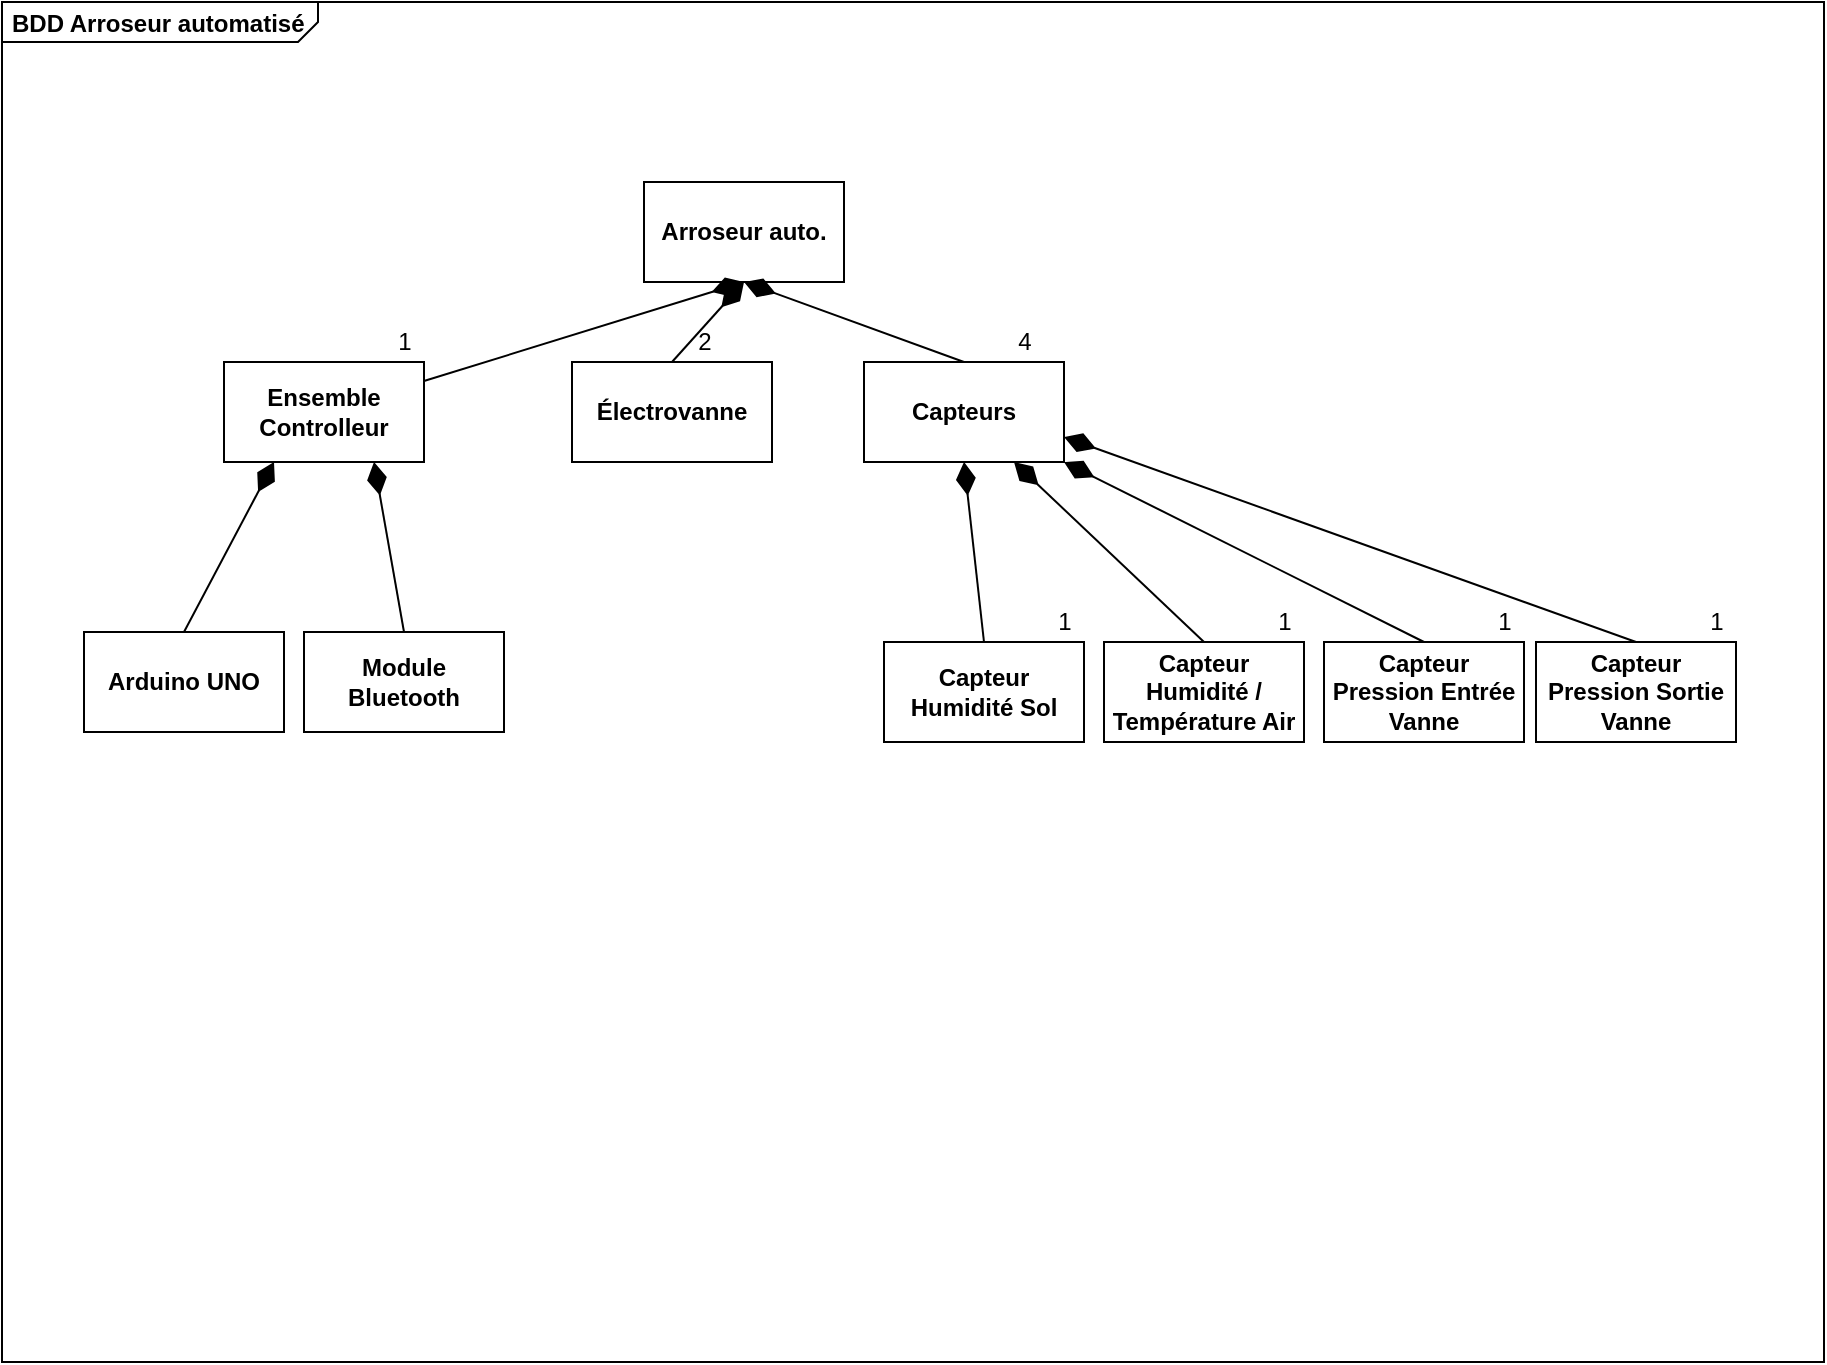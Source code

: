 <mxfile version="14.5.1" type="github">
  <diagram id="36-0CbIe05TsGABK2UAy" name="Page-1">
    <mxGraphModel dx="1422" dy="735" grid="1" gridSize="10" guides="1" tooltips="1" connect="1" arrows="1" fold="1" page="1" pageScale="1" pageWidth="827" pageHeight="1169" math="0" shadow="0">
      <root>
        <mxCell id="0" />
        <mxCell id="1" parent="0" />
        <mxCell id="JTOWlMd23mhVKSaYU44d-1" value="&lt;p style=&quot;margin: 0px ; margin-top: 4px ; margin-left: 5px ; text-align: left&quot;&gt;&lt;b&gt;BDD Arroseur automatisé&lt;br&gt;&lt;/b&gt;&lt;/p&gt;" style="html=1;shape=mxgraph.sysml.package;overflow=fill;labelX=158;align=left;spacingLeft=5;verticalAlign=top;spacingTop=-3;" vertex="1" parent="1">
          <mxGeometry x="29" y="20" width="911" height="680" as="geometry" />
        </mxCell>
        <mxCell id="JTOWlMd23mhVKSaYU44d-3" value="Arroseur auto." style="strokeColor=inherit;fillColor=inherit;gradientColor=inherit;shape=rect;fontStyle=1;html=1;whiteSpace=wrap;align=center;" vertex="1" parent="1">
          <mxGeometry x="350" y="110" width="100" height="50" as="geometry" />
        </mxCell>
        <mxCell id="JTOWlMd23mhVKSaYU44d-5" value="" style="strokeColor=inherit;fillColor=inherit;gradientColor=inherit;align=right;html=1;verticalAlign=bottom;endArrow=none;startArrow=diamondThin;startSize=14;startFill=1;edgeStyle=none;endFill=0;labelBackgroundColor=none;exitX=0.5;exitY=1;exitDx=0;exitDy=0;jumpStyle=none;sketch=0;" edge="1" parent="1" source="JTOWlMd23mhVKSaYU44d-3" target="JTOWlMd23mhVKSaYU44d-4">
          <mxGeometry x="1" relative="1" as="geometry" />
        </mxCell>
        <mxCell id="JTOWlMd23mhVKSaYU44d-7" value="0..*" style="resizable=0;html=1;align=right;verticalAlign=top;labelBackgroundColor=none;fontSize=10" connectable="0" vertex="1" parent="JTOWlMd23mhVKSaYU44d-5">
          <mxGeometry x="1" relative="1" as="geometry" />
        </mxCell>
        <mxCell id="JTOWlMd23mhVKSaYU44d-4" value="Ensemble Controlleur" style="strokeColor=inherit;fillColor=inherit;gradientColor=inherit;shape=rect;fontStyle=1;html=1;whiteSpace=wrap;align=center;" vertex="1" parent="1">
          <mxGeometry x="140" y="200" width="100" height="50" as="geometry" />
        </mxCell>
        <mxCell id="JTOWlMd23mhVKSaYU44d-8" value="&lt;div&gt;1&lt;/div&gt;" style="text;html=1;align=center;verticalAlign=middle;resizable=0;points=[];autosize=1;" vertex="1" parent="1">
          <mxGeometry x="220" y="180" width="20" height="20" as="geometry" />
        </mxCell>
        <mxCell id="JTOWlMd23mhVKSaYU44d-9" value="Électrovanne" style="strokeColor=inherit;fillColor=inherit;gradientColor=inherit;shape=rect;fontStyle=1;html=1;whiteSpace=wrap;align=center;" vertex="1" parent="1">
          <mxGeometry x="314" y="200" width="100" height="50" as="geometry" />
        </mxCell>
        <mxCell id="JTOWlMd23mhVKSaYU44d-11" value="" style="strokeColor=inherit;fillColor=inherit;gradientColor=inherit;align=right;html=1;verticalAlign=bottom;endArrow=none;startArrow=diamondThin;startSize=14;startFill=1;edgeStyle=none;endFill=0;labelBackgroundColor=none;exitX=0.5;exitY=1;exitDx=0;exitDy=0;jumpStyle=none;sketch=0;entryX=0.5;entryY=0;entryDx=0;entryDy=0;" edge="1" parent="1" source="JTOWlMd23mhVKSaYU44d-3" target="JTOWlMd23mhVKSaYU44d-9">
          <mxGeometry x="1" relative="1" as="geometry">
            <mxPoint x="410" y="170" as="sourcePoint" />
            <mxPoint x="250" y="219.524" as="targetPoint" />
          </mxGeometry>
        </mxCell>
        <mxCell id="JTOWlMd23mhVKSaYU44d-13" value="&lt;div&gt;2&lt;/div&gt;" style="text;html=1;align=center;verticalAlign=middle;resizable=0;points=[];autosize=1;" vertex="1" parent="1">
          <mxGeometry x="370" y="180" width="20" height="20" as="geometry" />
        </mxCell>
        <mxCell id="JTOWlMd23mhVKSaYU44d-14" value="Capteurs" style="strokeColor=inherit;fillColor=inherit;gradientColor=inherit;shape=rect;fontStyle=1;html=1;whiteSpace=wrap;align=center;" vertex="1" parent="1">
          <mxGeometry x="460" y="200" width="100" height="50" as="geometry" />
        </mxCell>
        <mxCell id="JTOWlMd23mhVKSaYU44d-15" value="" style="strokeColor=inherit;fillColor=inherit;gradientColor=inherit;align=right;html=1;verticalAlign=bottom;endArrow=none;startArrow=diamondThin;startSize=14;startFill=1;edgeStyle=none;endFill=0;labelBackgroundColor=none;exitX=0.5;exitY=1;exitDx=0;exitDy=0;jumpStyle=none;sketch=0;entryX=0.5;entryY=0;entryDx=0;entryDy=0;" edge="1" parent="1" source="JTOWlMd23mhVKSaYU44d-3" target="JTOWlMd23mhVKSaYU44d-14">
          <mxGeometry x="1" relative="1" as="geometry">
            <mxPoint x="650" y="120" as="sourcePoint" />
            <mxPoint x="490" y="169.524" as="targetPoint" />
          </mxGeometry>
        </mxCell>
        <mxCell id="JTOWlMd23mhVKSaYU44d-16" value="" style="resizable=0;html=1;align=right;verticalAlign=top;labelBackgroundColor=none;fontSize=10" connectable="0" vertex="1" parent="JTOWlMd23mhVKSaYU44d-15">
          <mxGeometry x="1" relative="1" as="geometry" />
        </mxCell>
        <mxCell id="JTOWlMd23mhVKSaYU44d-17" value="4" style="text;html=1;align=center;verticalAlign=middle;resizable=0;points=[];autosize=1;" vertex="1" parent="1">
          <mxGeometry x="530" y="180" width="20" height="20" as="geometry" />
        </mxCell>
        <mxCell id="JTOWlMd23mhVKSaYU44d-20" value="Capteur Humidité Sol" style="strokeColor=inherit;fillColor=inherit;gradientColor=inherit;shape=rect;fontStyle=1;html=1;whiteSpace=wrap;align=center;" vertex="1" parent="1">
          <mxGeometry x="470" y="340" width="100" height="50" as="geometry" />
        </mxCell>
        <mxCell id="JTOWlMd23mhVKSaYU44d-21" value="&lt;div&gt;Capteur Humidité /&lt;/div&gt;&lt;div&gt;Température Air&lt;br&gt;&lt;/div&gt;" style="strokeColor=inherit;fillColor=inherit;gradientColor=inherit;shape=rect;fontStyle=1;html=1;whiteSpace=wrap;align=center;" vertex="1" parent="1">
          <mxGeometry x="580" y="340" width="100" height="50" as="geometry" />
        </mxCell>
        <mxCell id="JTOWlMd23mhVKSaYU44d-22" value="Capteur Pression Entrée Vanne" style="strokeColor=inherit;fillColor=inherit;gradientColor=inherit;shape=rect;fontStyle=1;html=1;whiteSpace=wrap;align=center;" vertex="1" parent="1">
          <mxGeometry x="690" y="340" width="100" height="50" as="geometry" />
        </mxCell>
        <mxCell id="JTOWlMd23mhVKSaYU44d-23" value="Capteur Pression Sortie Vanne" style="strokeColor=inherit;fillColor=inherit;gradientColor=inherit;shape=rect;fontStyle=1;html=1;whiteSpace=wrap;align=center;" vertex="1" parent="1">
          <mxGeometry x="796" y="340" width="100" height="50" as="geometry" />
        </mxCell>
        <mxCell id="JTOWlMd23mhVKSaYU44d-24" value="" style="strokeColor=inherit;fillColor=inherit;gradientColor=inherit;align=right;html=1;verticalAlign=bottom;endArrow=none;startArrow=diamondThin;startSize=14;startFill=1;edgeStyle=none;endFill=0;labelBackgroundColor=none;exitX=0.5;exitY=1;exitDx=0;exitDy=0;jumpStyle=none;sketch=0;entryX=0.5;entryY=0;entryDx=0;entryDy=0;" edge="1" parent="1" source="JTOWlMd23mhVKSaYU44d-14" target="JTOWlMd23mhVKSaYU44d-20">
          <mxGeometry x="1" relative="1" as="geometry">
            <mxPoint x="510" y="260" as="sourcePoint" />
            <mxPoint x="620" y="300" as="targetPoint" />
          </mxGeometry>
        </mxCell>
        <mxCell id="JTOWlMd23mhVKSaYU44d-25" value="" style="resizable=0;html=1;align=right;verticalAlign=top;labelBackgroundColor=none;fontSize=10" connectable="0" vertex="1" parent="JTOWlMd23mhVKSaYU44d-24">
          <mxGeometry x="1" relative="1" as="geometry" />
        </mxCell>
        <mxCell id="JTOWlMd23mhVKSaYU44d-26" value="" style="strokeColor=inherit;fillColor=inherit;gradientColor=inherit;align=right;html=1;verticalAlign=bottom;endArrow=none;startArrow=diamondThin;startSize=14;startFill=1;edgeStyle=none;endFill=0;labelBackgroundColor=none;exitX=0.75;exitY=1;exitDx=0;exitDy=0;jumpStyle=none;sketch=0;entryX=0.5;entryY=0;entryDx=0;entryDy=0;" edge="1" parent="1" source="JTOWlMd23mhVKSaYU44d-14" target="JTOWlMd23mhVKSaYU44d-21">
          <mxGeometry x="1" relative="1" as="geometry">
            <mxPoint x="580" y="250" as="sourcePoint" />
            <mxPoint x="590" y="340" as="targetPoint" />
          </mxGeometry>
        </mxCell>
        <mxCell id="JTOWlMd23mhVKSaYU44d-27" value="" style="resizable=0;html=1;align=right;verticalAlign=top;labelBackgroundColor=none;fontSize=10" connectable="0" vertex="1" parent="JTOWlMd23mhVKSaYU44d-26">
          <mxGeometry x="1" relative="1" as="geometry" />
        </mxCell>
        <mxCell id="JTOWlMd23mhVKSaYU44d-28" value="" style="strokeColor=inherit;fillColor=inherit;gradientColor=inherit;align=right;html=1;verticalAlign=bottom;endArrow=none;startArrow=diamondThin;startSize=14;startFill=1;edgeStyle=none;endFill=0;labelBackgroundColor=none;exitX=1;exitY=1;exitDx=0;exitDy=0;jumpStyle=none;sketch=0;entryX=0.5;entryY=0;entryDx=0;entryDy=0;" edge="1" parent="1" source="JTOWlMd23mhVKSaYU44d-14" target="JTOWlMd23mhVKSaYU44d-22">
          <mxGeometry x="1" relative="1" as="geometry">
            <mxPoint x="600" y="220" as="sourcePoint" />
            <mxPoint x="680" y="310" as="targetPoint" />
          </mxGeometry>
        </mxCell>
        <mxCell id="JTOWlMd23mhVKSaYU44d-29" value="" style="resizable=0;html=1;align=right;verticalAlign=top;labelBackgroundColor=none;fontSize=10" connectable="0" vertex="1" parent="JTOWlMd23mhVKSaYU44d-28">
          <mxGeometry x="1" relative="1" as="geometry" />
        </mxCell>
        <mxCell id="JTOWlMd23mhVKSaYU44d-30" value="" style="strokeColor=inherit;fillColor=inherit;gradientColor=inherit;align=right;html=1;verticalAlign=bottom;endArrow=none;startArrow=diamondThin;startSize=14;startFill=1;edgeStyle=none;endFill=0;labelBackgroundColor=none;exitX=1;exitY=0.75;exitDx=0;exitDy=0;jumpStyle=none;sketch=0;entryX=0.5;entryY=0;entryDx=0;entryDy=0;" edge="1" parent="1" source="JTOWlMd23mhVKSaYU44d-14" target="JTOWlMd23mhVKSaYU44d-23">
          <mxGeometry x="1" relative="1" as="geometry">
            <mxPoint x="520" y="260" as="sourcePoint" />
            <mxPoint x="750" y="350" as="targetPoint" />
          </mxGeometry>
        </mxCell>
        <mxCell id="JTOWlMd23mhVKSaYU44d-31" value="" style="resizable=0;html=1;align=right;verticalAlign=top;labelBackgroundColor=none;fontSize=10" connectable="0" vertex="1" parent="JTOWlMd23mhVKSaYU44d-30">
          <mxGeometry x="1" relative="1" as="geometry" />
        </mxCell>
        <mxCell id="JTOWlMd23mhVKSaYU44d-32" value="&lt;div&gt;1&lt;/div&gt;" style="text;html=1;align=center;verticalAlign=middle;resizable=0;points=[];autosize=1;" vertex="1" parent="1">
          <mxGeometry x="550" y="320" width="20" height="20" as="geometry" />
        </mxCell>
        <mxCell id="JTOWlMd23mhVKSaYU44d-34" value="&lt;div&gt;1&lt;/div&gt;" style="text;html=1;align=center;verticalAlign=middle;resizable=0;points=[];autosize=1;" vertex="1" parent="1">
          <mxGeometry x="660" y="320" width="20" height="20" as="geometry" />
        </mxCell>
        <mxCell id="JTOWlMd23mhVKSaYU44d-35" value="&lt;div&gt;1&lt;/div&gt;" style="text;html=1;align=center;verticalAlign=middle;resizable=0;points=[];autosize=1;" vertex="1" parent="1">
          <mxGeometry x="770" y="320" width="20" height="20" as="geometry" />
        </mxCell>
        <mxCell id="JTOWlMd23mhVKSaYU44d-36" value="&lt;div&gt;1&lt;/div&gt;" style="text;html=1;align=center;verticalAlign=middle;resizable=0;points=[];autosize=1;" vertex="1" parent="1">
          <mxGeometry x="876" y="320" width="20" height="20" as="geometry" />
        </mxCell>
        <mxCell id="JTOWlMd23mhVKSaYU44d-37" value="Arduino UNO" style="strokeColor=inherit;fillColor=inherit;gradientColor=inherit;shape=rect;fontStyle=1;html=1;whiteSpace=wrap;align=center;" vertex="1" parent="1">
          <mxGeometry x="70" y="335" width="100" height="50" as="geometry" />
        </mxCell>
        <mxCell id="JTOWlMd23mhVKSaYU44d-38" value="" style="strokeColor=inherit;fillColor=inherit;gradientColor=inherit;align=right;html=1;verticalAlign=bottom;endArrow=none;startArrow=diamondThin;startSize=14;startFill=1;edgeStyle=none;endFill=0;labelBackgroundColor=none;exitX=0.25;exitY=1;exitDx=0;exitDy=0;jumpStyle=none;sketch=0;entryX=0.5;entryY=0;entryDx=0;entryDy=0;" edge="1" parent="1" source="JTOWlMd23mhVKSaYU44d-4" target="JTOWlMd23mhVKSaYU44d-37">
          <mxGeometry x="1" relative="1" as="geometry">
            <mxPoint x="370" y="320" as="sourcePoint" />
            <mxPoint x="210" y="369.524" as="targetPoint" />
          </mxGeometry>
        </mxCell>
        <mxCell id="JTOWlMd23mhVKSaYU44d-40" value="Module Bluetooth" style="strokeColor=inherit;fillColor=inherit;gradientColor=inherit;shape=rect;fontStyle=1;html=1;whiteSpace=wrap;align=center;" vertex="1" parent="1">
          <mxGeometry x="180" y="335" width="100" height="50" as="geometry" />
        </mxCell>
        <mxCell id="JTOWlMd23mhVKSaYU44d-41" value="" style="strokeColor=inherit;fillColor=inherit;gradientColor=inherit;align=right;html=1;verticalAlign=bottom;endArrow=none;startArrow=diamondThin;startSize=14;startFill=1;edgeStyle=none;endFill=0;labelBackgroundColor=none;exitX=0.75;exitY=1;exitDx=0;exitDy=0;jumpStyle=none;sketch=0;entryX=0.5;entryY=0;entryDx=0;entryDy=0;" edge="1" target="JTOWlMd23mhVKSaYU44d-40" parent="1" source="JTOWlMd23mhVKSaYU44d-4">
          <mxGeometry x="1" relative="1" as="geometry">
            <mxPoint x="300" y="250" as="sourcePoint" />
            <mxPoint x="320" y="369.524" as="targetPoint" />
          </mxGeometry>
        </mxCell>
      </root>
    </mxGraphModel>
  </diagram>
</mxfile>
